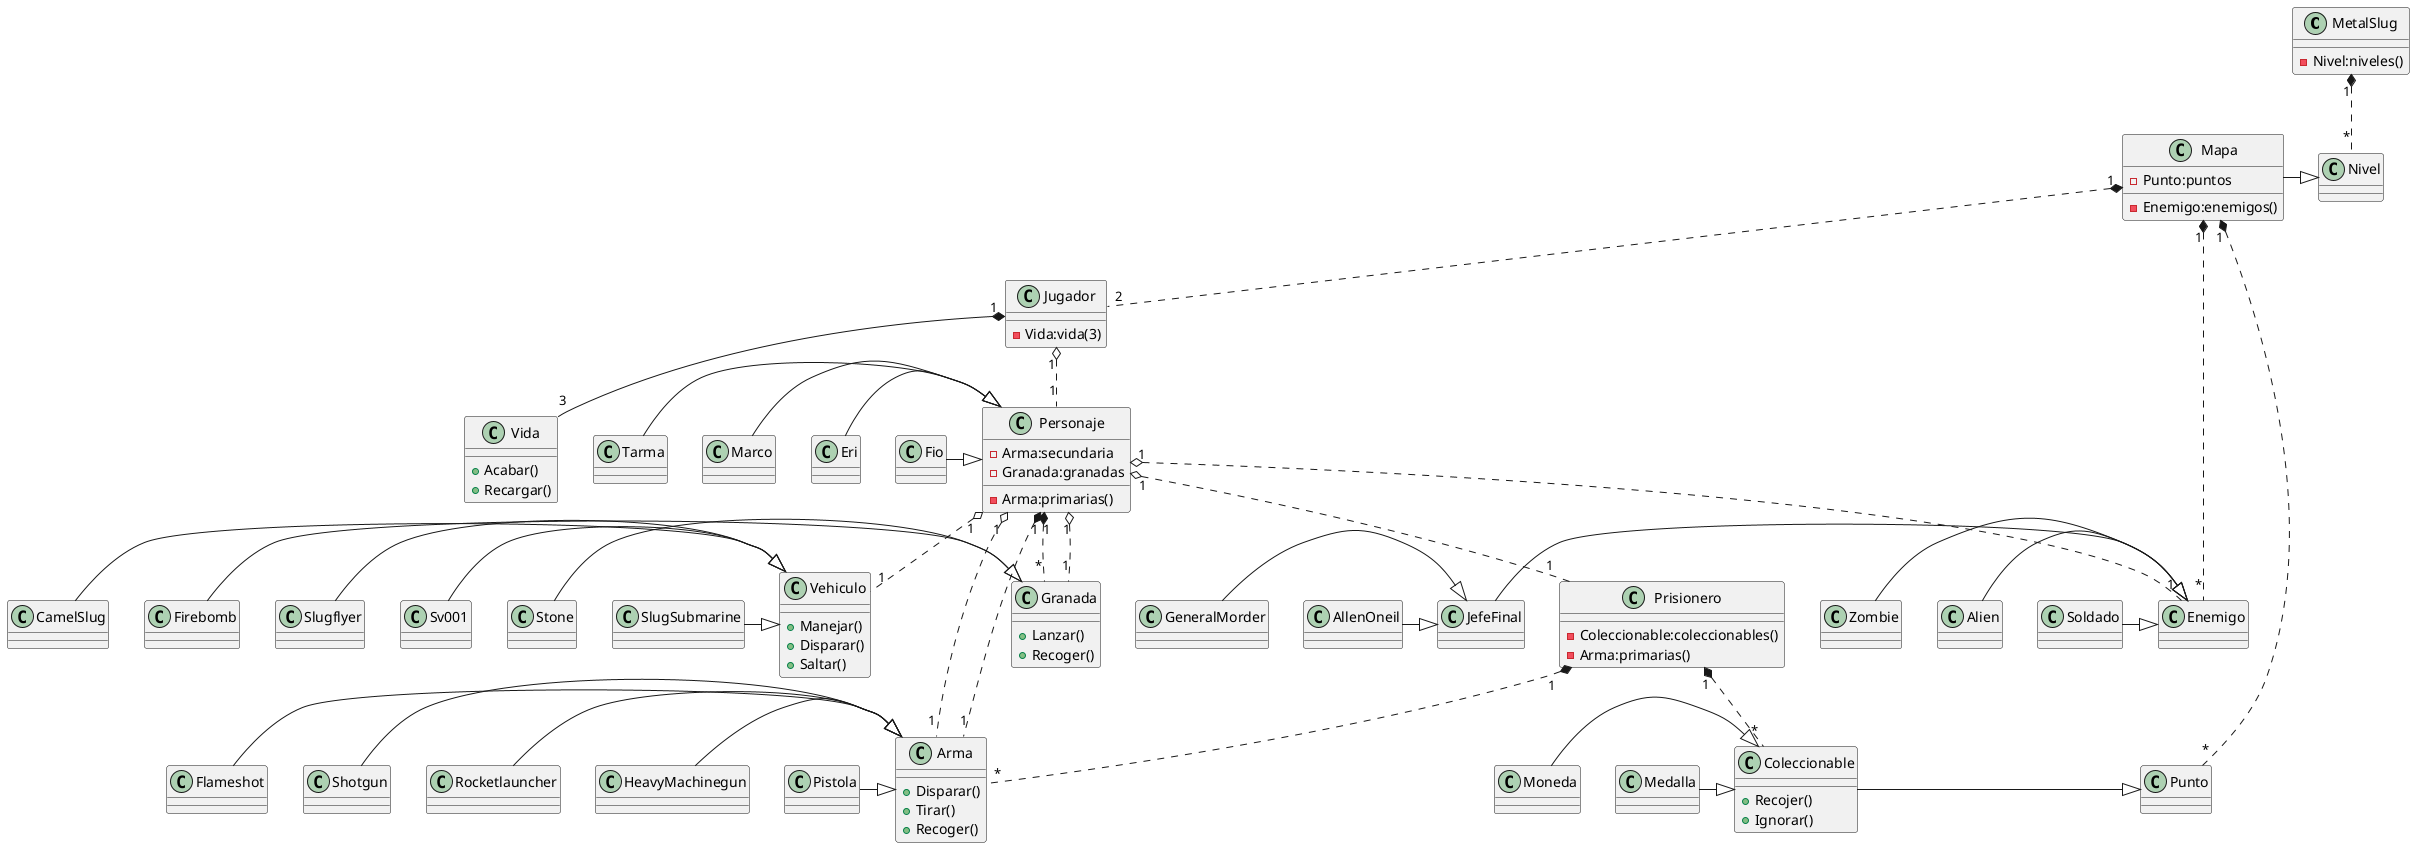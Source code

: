 @startuml
class MetalSlug{
-Nivel:niveles()
}

class Pistola
class Nivel
class Vida{
+Acabar()
+Recargar()
}
class Mapa{
-Punto:puntos
-Enemigo:enemigos()
}
class Enemigo
class Soldado
class Jugador{
-Vida:vida(3)
}
class Personaje
{
-Arma:secundaria
-Arma:primarias()
-Granada:granadas

}
class Marco
class Tarma
class Fio
class Eri
class Vehiculo{
     + Manejar()
+Disparar()
+Saltar()     
}
class Granada{
+Lanzar()
+Recoger()
}

class Alien
class Zombie
class Slugflyer
class Sv001
class SlugSubmarine
class CamelSlug
class Prisionero{
-Coleccionable:coleccionables()
-Arma:primarias()

}
class JefeFinal
class Arma{
      +Disparar()
+Tirar()
+Recoger()
}
class HeavyMachinegun
class Rocketlauncher
class Shotgun
class Flameshot
class GeneralMorder
class AllenOneil
class Coleccionable{
+Recojer()
+Ignorar()
}
class Moneda
class Punto 
class Medalla
MetalSlug "1"*.."*"Nivel
class Stone
class Firebomb
Prisionero"1"*.."*"Arma
Stone -|>Granada
Firebomb -|>Granada
Moneda-|>Coleccionable
Medalla-|>Coleccionable
Mapa"1"*.."2"Jugador
Mapa"1" *.. "*"Enemigo
Prisionero"1"*.."*"Coleccionable
Personaje"1"*.."*"Granada
Personaje"1" o.. "1"Arma
Personaje"1" o.. "1"Granada
Eri -|>Personaje
Fio -|>Personaje
Tarma -|>Personaje
Mapa"1"*.."*"Punto
Marco -|>Personaje
Coleccionable -|>Punto
SlugSubmarine-|>Vehiculo
CamelSlug -|>Vehiculo
Slugflyer -|>Vehiculo
Sv001 -|>Vehiculo
Pistola-|>Arma 
Jugador"1" *-- "3"Vida
JefeFinal -|>Enemigo
Zombie -|>Enemigo
Alien -|>Enemigo
Soldado -|>Enemigo
Mapa -|>Nivel

GeneralMorder -|>JefeFinal
AllenOneil -|>JefeFinal
Flameshot -|>Arma
Shotgun -|>Arma
Rocketlauncher -|>Arma
HeavyMachinegun -|>Arma

Jugador"1" o.. "1"Personaje
Personaje"1" o.. "1"Prisionero
Personaje"1" o.. "1"Vehiculo
Personaje"1" o.. "1"Enemigo
Personaje"1" *.. "1"Arma

@enduml